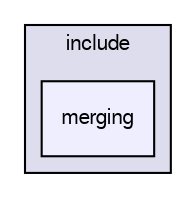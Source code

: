 digraph "/home/markus/Projekte/Elektra/libelektra/src/libtools/include/merging/" {
  compound=true
  node [ fontsize="10", fontname="FreeSans"];
  edge [ labelfontsize="10", labelfontname="FreeSans"];
  subgraph clusterdir_3d0068c619b4bb322a1232aadd28471f {
    graph [ bgcolor="#ddddee", pencolor="black", label="include" fontname="FreeSans", fontsize="10", URL="dir_3d0068c619b4bb322a1232aadd28471f.html"]
  dir_3aaadd6b3a5ce45c55452b7e174a1c6f [shape=box, label="merging", style="filled", fillcolor="#eeeeff", pencolor="black", URL="dir_3aaadd6b3a5ce45c55452b7e174a1c6f.html"];
  }
}
